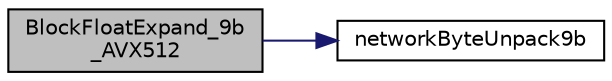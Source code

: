 digraph "BlockFloatExpand_9b_AVX512"
{
 // LATEX_PDF_SIZE
  edge [fontname="Helvetica",fontsize="10",labelfontname="Helvetica",labelfontsize="10"];
  node [fontname="Helvetica",fontsize="10",shape=record];
  rankdir="LR";
  Node1 [label="BlockFloatExpand_9b\l_AVX512",height=0.2,width=0.4,color="black", fillcolor="grey75", style="filled", fontcolor="black",tooltip="9 bit expansion"];
  Node1 -> Node2 [color="midnightblue",fontsize="10",style="solid",fontname="Helvetica"];
  Node2 [label="networkByteUnpack9b",height=0.2,width=0.4,color="black", fillcolor="white", style="filled",URL="$xran__compression_8cpp.html#afb29866152e84d42cd2e3bc116454493",tooltip=" "];
}
